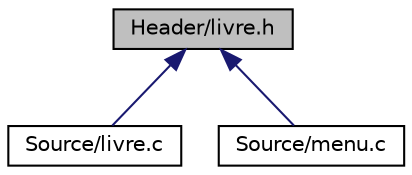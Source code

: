 digraph "Header/livre.h"
{
  edge [fontname="Helvetica",fontsize="10",labelfontname="Helvetica",labelfontsize="10"];
  node [fontname="Helvetica",fontsize="10",shape=record];
  Node1 [label="Header/livre.h",height=0.2,width=0.4,color="black", fillcolor="grey75", style="filled", fontcolor="black"];
  Node1 -> Node2 [dir="back",color="midnightblue",fontsize="10",style="solid"];
  Node2 [label="Source/livre.c",height=0.2,width=0.4,color="black", fillcolor="white", style="filled",URL="$livre_8c.html"];
  Node1 -> Node3 [dir="back",color="midnightblue",fontsize="10",style="solid"];
  Node3 [label="Source/menu.c",height=0.2,width=0.4,color="black", fillcolor="white", style="filled",URL="$menu_8c.html"];
}
